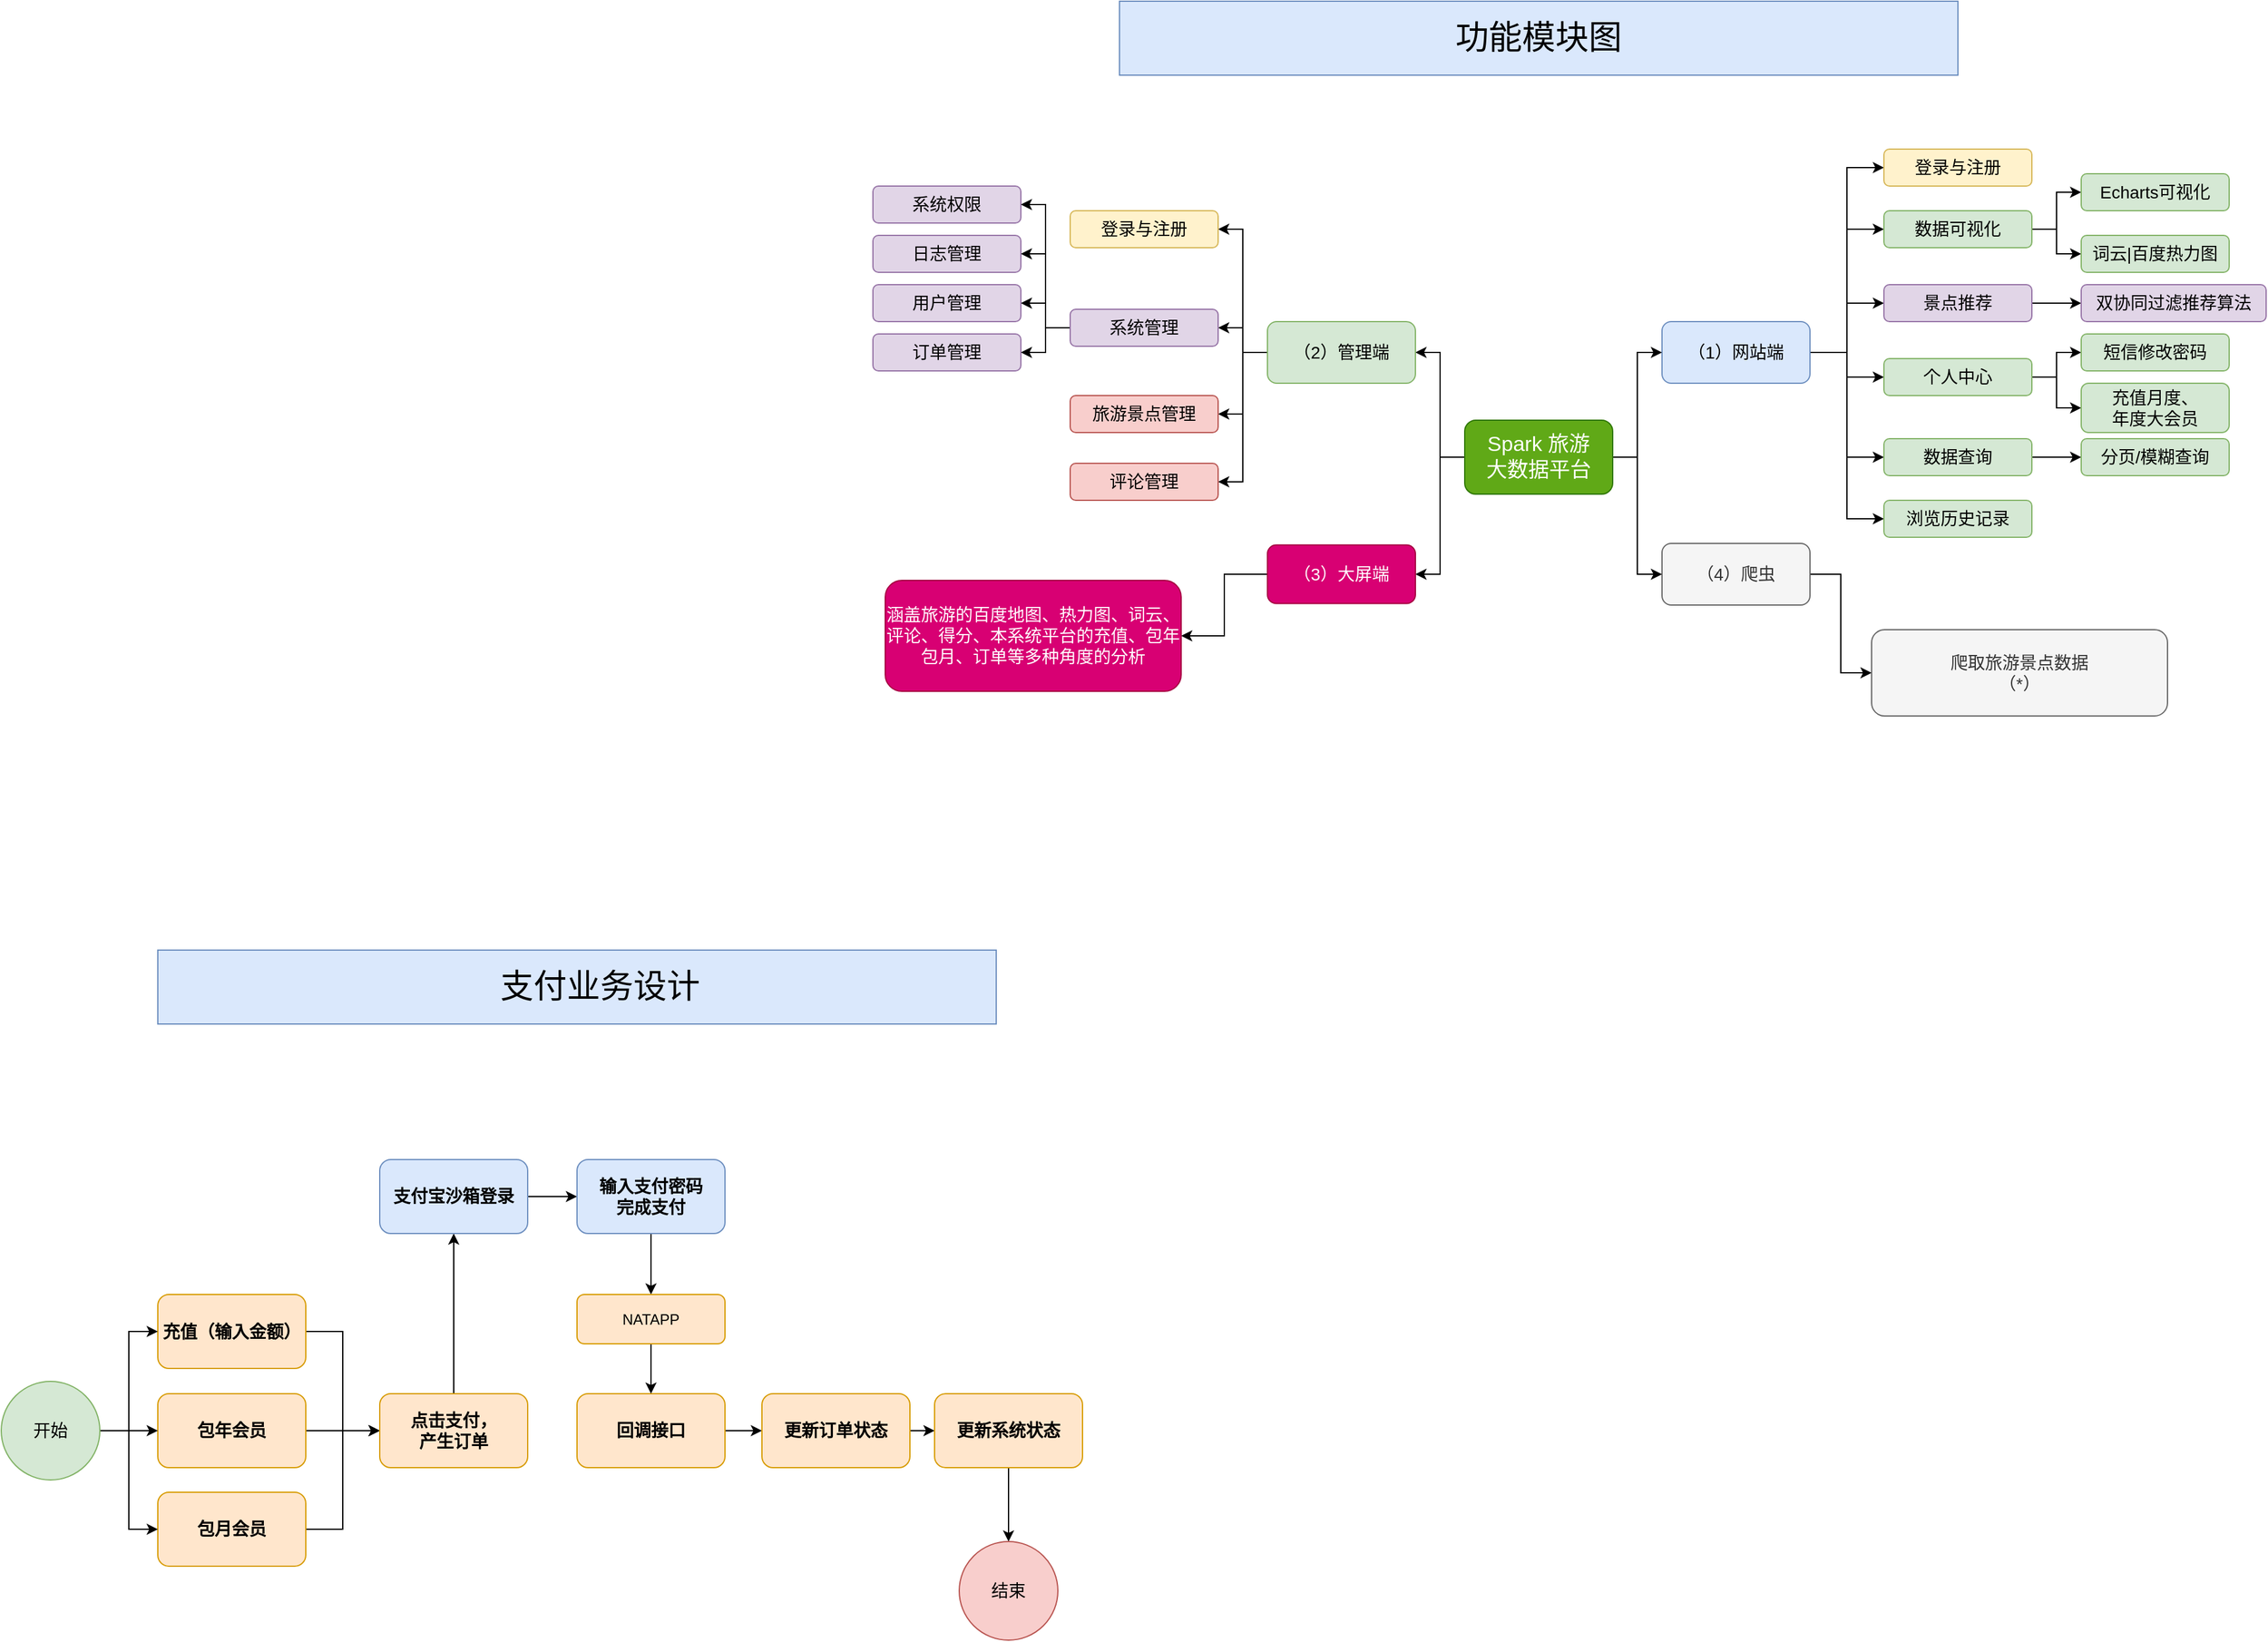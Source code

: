 <mxfile version="21.1.7" type="github">
  <diagram id="gHdGT0hqlNenqPQnGmaF" name="第 1 页">
    <mxGraphModel dx="2638" dy="590" grid="1" gridSize="10" guides="1" tooltips="1" connect="1" arrows="1" fold="1" page="1" pageScale="1" pageWidth="827" pageHeight="1169" math="0" shadow="0">
      <root>
        <mxCell id="0" />
        <mxCell id="1" parent="0" />
        <mxCell id="6_AVYcbNs08KcEML1Ji8-1" value="功能模块图" style="text;html=1;strokeColor=#6c8ebf;fillColor=#dae8fc;align=center;verticalAlign=middle;whiteSpace=wrap;rounded=0;fontSize=27;" parent="1" vertex="1">
          <mxGeometry y="10" width="680" height="60" as="geometry" />
        </mxCell>
        <mxCell id="wtcgkGCjL-V0qk2THGTA-8" value="" style="edgeStyle=orthogonalEdgeStyle;rounded=0;orthogonalLoop=1;jettySize=auto;html=1;" parent="1" target="wtcgkGCjL-V0qk2THGTA-3" edge="1">
          <mxGeometry relative="1" as="geometry">
            <mxPoint x="590" y="295" as="sourcePoint" />
            <Array as="points">
              <mxPoint x="590" y="145" />
            </Array>
          </mxGeometry>
        </mxCell>
        <mxCell id="wtcgkGCjL-V0qk2THGTA-10" style="edgeStyle=orthogonalEdgeStyle;rounded=0;orthogonalLoop=1;jettySize=auto;html=1;exitX=1;exitY=0.5;exitDx=0;exitDy=0;entryX=0;entryY=0.5;entryDx=0;entryDy=0;" parent="1" source="6_AVYcbNs08KcEML1Ji8-2" target="6_AVYcbNs08KcEML1Ji8-4" edge="1">
          <mxGeometry relative="1" as="geometry" />
        </mxCell>
        <mxCell id="wtcgkGCjL-V0qk2THGTA-11" style="edgeStyle=orthogonalEdgeStyle;rounded=0;orthogonalLoop=1;jettySize=auto;html=1;exitX=1;exitY=0.5;exitDx=0;exitDy=0;entryX=0;entryY=0.5;entryDx=0;entryDy=0;" parent="1" source="6_AVYcbNs08KcEML1Ji8-2" target="6_AVYcbNs08KcEML1Ji8-8" edge="1">
          <mxGeometry relative="1" as="geometry" />
        </mxCell>
        <mxCell id="wtcgkGCjL-V0qk2THGTA-12" style="edgeStyle=orthogonalEdgeStyle;rounded=0;orthogonalLoop=1;jettySize=auto;html=1;exitX=1;exitY=0.5;exitDx=0;exitDy=0;entryX=0;entryY=0.5;entryDx=0;entryDy=0;" parent="1" source="6_AVYcbNs08KcEML1Ji8-2" target="6_AVYcbNs08KcEML1Ji8-9" edge="1">
          <mxGeometry relative="1" as="geometry" />
        </mxCell>
        <mxCell id="wtcgkGCjL-V0qk2THGTA-13" style="edgeStyle=orthogonalEdgeStyle;rounded=0;orthogonalLoop=1;jettySize=auto;html=1;exitX=1;exitY=0.5;exitDx=0;exitDy=0;entryX=0;entryY=0.5;entryDx=0;entryDy=0;" parent="1" source="6_AVYcbNs08KcEML1Ji8-2" target="wtcgkGCjL-V0qk2THGTA-2" edge="1">
          <mxGeometry relative="1" as="geometry" />
        </mxCell>
        <mxCell id="jG9ODHnWhC-1K8Zq-rV6-2" style="edgeStyle=orthogonalEdgeStyle;rounded=0;orthogonalLoop=1;jettySize=auto;html=1;exitX=1;exitY=0.5;exitDx=0;exitDy=0;entryX=0;entryY=0.5;entryDx=0;entryDy=0;" parent="1" source="6_AVYcbNs08KcEML1Ji8-2" target="jG9ODHnWhC-1K8Zq-rV6-1" edge="1">
          <mxGeometry relative="1" as="geometry" />
        </mxCell>
        <mxCell id="6_AVYcbNs08KcEML1Ji8-2" value="（1）网站端" style="rounded=1;whiteSpace=wrap;html=1;fontSize=14;fillColor=#dae8fc;strokeColor=#6c8ebf;" parent="1" vertex="1">
          <mxGeometry x="440" y="270" width="120" height="50" as="geometry" />
        </mxCell>
        <mxCell id="wtcgkGCjL-V0qk2THGTA-17" style="edgeStyle=orthogonalEdgeStyle;rounded=0;orthogonalLoop=1;jettySize=auto;html=1;exitX=1;exitY=0.5;exitDx=0;exitDy=0;entryX=0;entryY=0.5;entryDx=0;entryDy=0;" parent="1" source="6_AVYcbNs08KcEML1Ji8-4" target="wtcgkGCjL-V0qk2THGTA-4" edge="1">
          <mxGeometry relative="1" as="geometry" />
        </mxCell>
        <mxCell id="wtcgkGCjL-V0qk2THGTA-18" style="edgeStyle=orthogonalEdgeStyle;rounded=0;orthogonalLoop=1;jettySize=auto;html=1;exitX=1;exitY=0.5;exitDx=0;exitDy=0;entryX=0;entryY=0.5;entryDx=0;entryDy=0;" parent="1" source="6_AVYcbNs08KcEML1Ji8-4" target="wtcgkGCjL-V0qk2THGTA-5" edge="1">
          <mxGeometry relative="1" as="geometry" />
        </mxCell>
        <mxCell id="6_AVYcbNs08KcEML1Ji8-4" value="数据可视化" style="rounded=1;whiteSpace=wrap;html=1;fontSize=14;fillColor=#d5e8d4;strokeColor=#82b366;" parent="1" vertex="1">
          <mxGeometry x="620" y="180" width="120" height="30" as="geometry" />
        </mxCell>
        <mxCell id="wtcgkGCjL-V0qk2THGTA-16" style="edgeStyle=orthogonalEdgeStyle;rounded=0;orthogonalLoop=1;jettySize=auto;html=1;exitX=1;exitY=0.5;exitDx=0;exitDy=0;entryX=0;entryY=0.5;entryDx=0;entryDy=0;" parent="1" source="6_AVYcbNs08KcEML1Ji8-8" target="wtcgkGCjL-V0qk2THGTA-15" edge="1">
          <mxGeometry relative="1" as="geometry" />
        </mxCell>
        <mxCell id="6_AVYcbNs08KcEML1Ji8-8" value="景点推荐" style="rounded=1;whiteSpace=wrap;html=1;fontSize=14;fillColor=#e1d5e7;strokeColor=#9673a6;" parent="1" vertex="1">
          <mxGeometry x="620" y="240" width="120" height="30" as="geometry" />
        </mxCell>
        <mxCell id="wtcgkGCjL-V0qk2THGTA-14" style="edgeStyle=orthogonalEdgeStyle;rounded=0;orthogonalLoop=1;jettySize=auto;html=1;exitX=1;exitY=0.5;exitDx=0;exitDy=0;entryX=0;entryY=0.5;entryDx=0;entryDy=0;" parent="1" source="6_AVYcbNs08KcEML1Ji8-9" target="wtcgkGCjL-V0qk2THGTA-6" edge="1">
          <mxGeometry relative="1" as="geometry" />
        </mxCell>
        <mxCell id="6_AVYcbNs08KcEML1Ji8-9" value="数据查询" style="rounded=1;whiteSpace=wrap;html=1;fontSize=14;fillColor=#d5e8d4;strokeColor=#82b366;" parent="1" vertex="1">
          <mxGeometry x="620" y="365" width="120" height="30" as="geometry" />
        </mxCell>
        <mxCell id="wtcgkGCjL-V0qk2THGTA-2" value="浏览历史记录" style="rounded=1;whiteSpace=wrap;html=1;fontSize=14;fillColor=#d5e8d4;strokeColor=#82b366;" parent="1" vertex="1">
          <mxGeometry x="620" y="415" width="120" height="30" as="geometry" />
        </mxCell>
        <mxCell id="wtcgkGCjL-V0qk2THGTA-3" value="登录与注册" style="rounded=1;whiteSpace=wrap;html=1;fontSize=14;fillColor=#fff2cc;strokeColor=#d6b656;" parent="1" vertex="1">
          <mxGeometry x="620" y="130" width="120" height="30" as="geometry" />
        </mxCell>
        <mxCell id="wtcgkGCjL-V0qk2THGTA-4" value="Echarts可视化" style="rounded=1;whiteSpace=wrap;html=1;fontSize=14;fillColor=#d5e8d4;strokeColor=#82b366;" parent="1" vertex="1">
          <mxGeometry x="780" y="150" width="120" height="30" as="geometry" />
        </mxCell>
        <mxCell id="wtcgkGCjL-V0qk2THGTA-5" value="词云|百度热力图" style="rounded=1;whiteSpace=wrap;html=1;fontSize=14;fillColor=#d5e8d4;strokeColor=#82b366;" parent="1" vertex="1">
          <mxGeometry x="780" y="200" width="120" height="30" as="geometry" />
        </mxCell>
        <mxCell id="wtcgkGCjL-V0qk2THGTA-6" value="分页/模糊查询" style="rounded=1;whiteSpace=wrap;html=1;fontSize=14;fillColor=#d5e8d4;strokeColor=#82b366;" parent="1" vertex="1">
          <mxGeometry x="780" y="365" width="120" height="30" as="geometry" />
        </mxCell>
        <mxCell id="wtcgkGCjL-V0qk2THGTA-15" value="双协同过滤推荐算法" style="rounded=1;whiteSpace=wrap;html=1;fontSize=14;fillColor=#e1d5e7;strokeColor=#9673a6;" parent="1" vertex="1">
          <mxGeometry x="780" y="240" width="150" height="30" as="geometry" />
        </mxCell>
        <mxCell id="U2U8d9sQ9sILnOG547oe-28" style="edgeStyle=orthogonalEdgeStyle;rounded=0;orthogonalLoop=1;jettySize=auto;html=1;exitX=1;exitY=0.5;exitDx=0;exitDy=0;entryX=0;entryY=0.5;entryDx=0;entryDy=0;" parent="1" source="wtcgkGCjL-V0qk2THGTA-19" target="U2U8d9sQ9sILnOG547oe-27" edge="1">
          <mxGeometry relative="1" as="geometry" />
        </mxCell>
        <mxCell id="wtcgkGCjL-V0qk2THGTA-19" value="（4）爬虫" style="rounded=1;whiteSpace=wrap;html=1;fontSize=14;fillColor=#f5f5f5;strokeColor=#666666;fontColor=#333333;" parent="1" vertex="1">
          <mxGeometry x="440" y="450" width="120" height="50" as="geometry" />
        </mxCell>
        <mxCell id="b_gnWmMxrn5kn90ioG4K-3" style="edgeStyle=orthogonalEdgeStyle;rounded=0;orthogonalLoop=1;jettySize=auto;html=1;exitX=1;exitY=0.5;exitDx=0;exitDy=0;entryX=0;entryY=0.5;entryDx=0;entryDy=0;" parent="1" source="jG9ODHnWhC-1K8Zq-rV6-1" target="b_gnWmMxrn5kn90ioG4K-1" edge="1">
          <mxGeometry relative="1" as="geometry" />
        </mxCell>
        <mxCell id="b_gnWmMxrn5kn90ioG4K-4" style="edgeStyle=orthogonalEdgeStyle;rounded=0;orthogonalLoop=1;jettySize=auto;html=1;exitX=1;exitY=0.5;exitDx=0;exitDy=0;entryX=0;entryY=0.5;entryDx=0;entryDy=0;" parent="1" source="jG9ODHnWhC-1K8Zq-rV6-1" target="b_gnWmMxrn5kn90ioG4K-2" edge="1">
          <mxGeometry relative="1" as="geometry" />
        </mxCell>
        <mxCell id="jG9ODHnWhC-1K8Zq-rV6-1" value="个人中心" style="rounded=1;whiteSpace=wrap;html=1;fontSize=14;fillColor=#d5e8d4;strokeColor=#82b366;" parent="1" vertex="1">
          <mxGeometry x="620" y="300" width="120" height="30" as="geometry" />
        </mxCell>
        <mxCell id="IFDbjYEKfMzznov-QCEN-2" style="edgeStyle=orthogonalEdgeStyle;rounded=0;orthogonalLoop=1;jettySize=auto;html=1;exitX=0.5;exitY=1;exitDx=0;exitDy=0;" parent="1" source="wtcgkGCjL-V0qk2THGTA-6" target="wtcgkGCjL-V0qk2THGTA-6" edge="1">
          <mxGeometry relative="1" as="geometry" />
        </mxCell>
        <mxCell id="IFDbjYEKfMzznov-QCEN-6" style="edgeStyle=orthogonalEdgeStyle;rounded=0;orthogonalLoop=1;jettySize=auto;html=1;exitX=0;exitY=0.5;exitDx=0;exitDy=0;entryX=1;entryY=0.5;entryDx=0;entryDy=0;fontSize=17;" parent="1" source="IFDbjYEKfMzznov-QCEN-3" target="IFDbjYEKfMzznov-QCEN-4" edge="1">
          <mxGeometry relative="1" as="geometry" />
        </mxCell>
        <mxCell id="IFDbjYEKfMzznov-QCEN-7" style="edgeStyle=orthogonalEdgeStyle;rounded=0;orthogonalLoop=1;jettySize=auto;html=1;exitX=1;exitY=0.5;exitDx=0;exitDy=0;entryX=0;entryY=0.5;entryDx=0;entryDy=0;fontSize=17;" parent="1" source="IFDbjYEKfMzznov-QCEN-3" target="6_AVYcbNs08KcEML1Ji8-2" edge="1">
          <mxGeometry relative="1" as="geometry" />
        </mxCell>
        <mxCell id="IFDbjYEKfMzznov-QCEN-8" style="edgeStyle=orthogonalEdgeStyle;rounded=0;orthogonalLoop=1;jettySize=auto;html=1;exitX=1;exitY=0.5;exitDx=0;exitDy=0;entryX=0;entryY=0.5;entryDx=0;entryDy=0;fontSize=17;" parent="1" source="IFDbjYEKfMzznov-QCEN-3" target="wtcgkGCjL-V0qk2THGTA-19" edge="1">
          <mxGeometry relative="1" as="geometry" />
        </mxCell>
        <mxCell id="IFDbjYEKfMzznov-QCEN-9" style="edgeStyle=orthogonalEdgeStyle;rounded=0;orthogonalLoop=1;jettySize=auto;html=1;exitX=0;exitY=0.5;exitDx=0;exitDy=0;entryX=1;entryY=0.5;entryDx=0;entryDy=0;fontSize=17;" parent="1" source="IFDbjYEKfMzznov-QCEN-3" target="IFDbjYEKfMzznov-QCEN-5" edge="1">
          <mxGeometry relative="1" as="geometry" />
        </mxCell>
        <mxCell id="IFDbjYEKfMzznov-QCEN-3" value="Spark 旅游&lt;br&gt;大数据平台" style="rounded=1;whiteSpace=wrap;html=1;fontSize=17;fillColor=#60a917;strokeColor=#2D7600;fontColor=#ffffff;" parent="1" vertex="1">
          <mxGeometry x="280" y="350" width="120" height="60" as="geometry" />
        </mxCell>
        <mxCell id="U2U8d9sQ9sILnOG547oe-15" style="edgeStyle=orthogonalEdgeStyle;rounded=0;orthogonalLoop=1;jettySize=auto;html=1;exitX=0;exitY=0.5;exitDx=0;exitDy=0;entryX=1;entryY=0.5;entryDx=0;entryDy=0;" parent="1" source="IFDbjYEKfMzznov-QCEN-4" target="U2U8d9sQ9sILnOG547oe-13" edge="1">
          <mxGeometry relative="1" as="geometry" />
        </mxCell>
        <mxCell id="U2U8d9sQ9sILnOG547oe-23" style="edgeStyle=orthogonalEdgeStyle;rounded=0;orthogonalLoop=1;jettySize=auto;html=1;exitX=0;exitY=0.5;exitDx=0;exitDy=0;entryX=1;entryY=0.5;entryDx=0;entryDy=0;" parent="1" source="IFDbjYEKfMzznov-QCEN-4" target="U2U8d9sQ9sILnOG547oe-14" edge="1">
          <mxGeometry relative="1" as="geometry" />
        </mxCell>
        <mxCell id="U2U8d9sQ9sILnOG547oe-24" style="edgeStyle=orthogonalEdgeStyle;rounded=0;orthogonalLoop=1;jettySize=auto;html=1;exitX=0;exitY=0.5;exitDx=0;exitDy=0;entryX=1;entryY=0.5;entryDx=0;entryDy=0;" parent="1" source="IFDbjYEKfMzznov-QCEN-4" target="U2U8d9sQ9sILnOG547oe-2" edge="1">
          <mxGeometry relative="1" as="geometry" />
        </mxCell>
        <mxCell id="GiAVZ2iymkBQcYbTgc6A-2" style="edgeStyle=orthogonalEdgeStyle;rounded=0;orthogonalLoop=1;jettySize=auto;html=1;exitX=0;exitY=0.5;exitDx=0;exitDy=0;entryX=1;entryY=0.5;entryDx=0;entryDy=0;" parent="1" source="IFDbjYEKfMzznov-QCEN-4" target="GiAVZ2iymkBQcYbTgc6A-1" edge="1">
          <mxGeometry relative="1" as="geometry" />
        </mxCell>
        <mxCell id="IFDbjYEKfMzznov-QCEN-4" value="（2）管理端" style="rounded=1;whiteSpace=wrap;html=1;fontSize=14;fillColor=#d5e8d4;strokeColor=#82b366;" parent="1" vertex="1">
          <mxGeometry x="120" y="270" width="120" height="50" as="geometry" />
        </mxCell>
        <mxCell id="U2U8d9sQ9sILnOG547oe-26" style="edgeStyle=orthogonalEdgeStyle;rounded=0;orthogonalLoop=1;jettySize=auto;html=1;exitX=0;exitY=0.5;exitDx=0;exitDy=0;entryX=1;entryY=0.5;entryDx=0;entryDy=0;" parent="1" source="IFDbjYEKfMzznov-QCEN-5" target="U2U8d9sQ9sILnOG547oe-25" edge="1">
          <mxGeometry relative="1" as="geometry" />
        </mxCell>
        <mxCell id="IFDbjYEKfMzznov-QCEN-5" value="（3）大屏端" style="rounded=1;whiteSpace=wrap;html=1;fontSize=14;fillColor=#d80073;strokeColor=#A50040;fontColor=#ffffff;" parent="1" vertex="1">
          <mxGeometry x="120" y="451.25" width="120" height="47.5" as="geometry" />
        </mxCell>
        <mxCell id="U2U8d9sQ9sILnOG547oe-1" value="用户管理" style="rounded=1;whiteSpace=wrap;html=1;fontSize=14;fillColor=#e1d5e7;strokeColor=#9673a6;" parent="1" vertex="1">
          <mxGeometry x="-200" y="240" width="120" height="30" as="geometry" />
        </mxCell>
        <mxCell id="U2U8d9sQ9sILnOG547oe-2" value="登录与注册" style="rounded=1;whiteSpace=wrap;html=1;fontSize=14;fillColor=#fff2cc;strokeColor=#d6b656;" parent="1" vertex="1">
          <mxGeometry x="-40" y="180" width="120" height="30" as="geometry" />
        </mxCell>
        <mxCell id="U2U8d9sQ9sILnOG547oe-3" value="系统权限" style="rounded=1;whiteSpace=wrap;html=1;fontSize=14;fillColor=#e1d5e7;strokeColor=#9673a6;" parent="1" vertex="1">
          <mxGeometry x="-200" y="160" width="120" height="30" as="geometry" />
        </mxCell>
        <mxCell id="U2U8d9sQ9sILnOG547oe-7" value="订单管理" style="rounded=1;whiteSpace=wrap;html=1;fontSize=14;fillColor=#e1d5e7;strokeColor=#9673a6;" parent="1" vertex="1">
          <mxGeometry x="-200" y="280" width="120" height="30" as="geometry" />
        </mxCell>
        <mxCell id="U2U8d9sQ9sILnOG547oe-9" value="日志管理" style="rounded=1;whiteSpace=wrap;html=1;fontSize=14;fillColor=#e1d5e7;strokeColor=#9673a6;" parent="1" vertex="1">
          <mxGeometry x="-200" y="200" width="120" height="30" as="geometry" />
        </mxCell>
        <mxCell id="U2U8d9sQ9sILnOG547oe-13" value="旅游景点管理" style="rounded=1;whiteSpace=wrap;html=1;fontSize=14;fillColor=#f8cecc;strokeColor=#b85450;" parent="1" vertex="1">
          <mxGeometry x="-40" y="330" width="120" height="30" as="geometry" />
        </mxCell>
        <mxCell id="U2U8d9sQ9sILnOG547oe-19" style="edgeStyle=orthogonalEdgeStyle;rounded=0;orthogonalLoop=1;jettySize=auto;html=1;exitX=0;exitY=0.5;exitDx=0;exitDy=0;entryX=1;entryY=0.5;entryDx=0;entryDy=0;" parent="1" source="U2U8d9sQ9sILnOG547oe-14" target="U2U8d9sQ9sILnOG547oe-9" edge="1">
          <mxGeometry relative="1" as="geometry" />
        </mxCell>
        <mxCell id="U2U8d9sQ9sILnOG547oe-20" style="edgeStyle=orthogonalEdgeStyle;rounded=0;orthogonalLoop=1;jettySize=auto;html=1;exitX=0;exitY=0.5;exitDx=0;exitDy=0;entryX=1;entryY=0.5;entryDx=0;entryDy=0;" parent="1" source="U2U8d9sQ9sILnOG547oe-14" target="U2U8d9sQ9sILnOG547oe-1" edge="1">
          <mxGeometry relative="1" as="geometry" />
        </mxCell>
        <mxCell id="U2U8d9sQ9sILnOG547oe-21" style="edgeStyle=orthogonalEdgeStyle;rounded=0;orthogonalLoop=1;jettySize=auto;html=1;exitX=0;exitY=0.5;exitDx=0;exitDy=0;entryX=1;entryY=0.5;entryDx=0;entryDy=0;" parent="1" source="U2U8d9sQ9sILnOG547oe-14" target="U2U8d9sQ9sILnOG547oe-7" edge="1">
          <mxGeometry relative="1" as="geometry" />
        </mxCell>
        <mxCell id="U2U8d9sQ9sILnOG547oe-22" style="edgeStyle=orthogonalEdgeStyle;rounded=0;orthogonalLoop=1;jettySize=auto;html=1;exitX=0;exitY=0.5;exitDx=0;exitDy=0;entryX=1;entryY=0.5;entryDx=0;entryDy=0;" parent="1" source="U2U8d9sQ9sILnOG547oe-14" target="U2U8d9sQ9sILnOG547oe-3" edge="1">
          <mxGeometry relative="1" as="geometry" />
        </mxCell>
        <mxCell id="U2U8d9sQ9sILnOG547oe-14" value="系统管理" style="rounded=1;whiteSpace=wrap;html=1;fontSize=14;fillColor=#e1d5e7;strokeColor=#9673a6;" parent="1" vertex="1">
          <mxGeometry x="-40" y="260" width="120" height="30" as="geometry" />
        </mxCell>
        <mxCell id="U2U8d9sQ9sILnOG547oe-25" value="涵盖旅游的百度地图、热力图、词云、评论、得分、本系统平台的充值、包年包月、订单等多种角度的分析" style="rounded=1;whiteSpace=wrap;html=1;fontSize=14;fillColor=#d80073;strokeColor=#A50040;fontColor=#ffffff;" parent="1" vertex="1">
          <mxGeometry x="-190" y="480" width="240" height="90" as="geometry" />
        </mxCell>
        <mxCell id="U2U8d9sQ9sILnOG547oe-27" value="爬取旅游景点数据&lt;br&gt;（*）" style="rounded=1;whiteSpace=wrap;html=1;fontSize=14;fillColor=#f5f5f5;strokeColor=#666666;fontColor=#333333;" parent="1" vertex="1">
          <mxGeometry x="610" y="520" width="240" height="70" as="geometry" />
        </mxCell>
        <mxCell id="U2U8d9sQ9sILnOG547oe-29" value="&amp;nbsp; &amp;nbsp; &amp;nbsp;支付业务设计" style="text;html=1;strokeColor=#6c8ebf;fillColor=#dae8fc;align=center;verticalAlign=middle;whiteSpace=wrap;rounded=0;fontSize=27;" parent="1" vertex="1">
          <mxGeometry x="-780" y="780" width="680" height="60" as="geometry" />
        </mxCell>
        <mxCell id="U2U8d9sQ9sILnOG547oe-45" style="edgeStyle=orthogonalEdgeStyle;rounded=0;orthogonalLoop=1;jettySize=auto;html=1;exitX=1;exitY=0.5;exitDx=0;exitDy=0;entryX=0;entryY=0.5;entryDx=0;entryDy=0;fontSize=14;" parent="1" source="U2U8d9sQ9sILnOG547oe-30" target="U2U8d9sQ9sILnOG547oe-33" edge="1">
          <mxGeometry relative="1" as="geometry" />
        </mxCell>
        <mxCell id="U2U8d9sQ9sILnOG547oe-30" value="充值（输入金额）" style="rounded=1;whiteSpace=wrap;html=1;fontStyle=1;fontSize=14;fillColor=#ffe6cc;strokeColor=#d79b00;" parent="1" vertex="1">
          <mxGeometry x="-780" y="1059.5" width="120" height="60" as="geometry" />
        </mxCell>
        <mxCell id="U2U8d9sQ9sILnOG547oe-46" style="edgeStyle=orthogonalEdgeStyle;rounded=0;orthogonalLoop=1;jettySize=auto;html=1;exitX=1;exitY=0.5;exitDx=0;exitDy=0;fontSize=14;" parent="1" source="U2U8d9sQ9sILnOG547oe-31" edge="1">
          <mxGeometry relative="1" as="geometry">
            <mxPoint x="-600" y="1170" as="targetPoint" />
          </mxGeometry>
        </mxCell>
        <mxCell id="U2U8d9sQ9sILnOG547oe-31" value="包年会员" style="rounded=1;whiteSpace=wrap;html=1;fontStyle=1;fontSize=14;fillColor=#ffe6cc;strokeColor=#d79b00;" parent="1" vertex="1">
          <mxGeometry x="-780" y="1140" width="120" height="60" as="geometry" />
        </mxCell>
        <mxCell id="U2U8d9sQ9sILnOG547oe-44" style="edgeStyle=orthogonalEdgeStyle;rounded=0;orthogonalLoop=1;jettySize=auto;html=1;exitX=1;exitY=0.5;exitDx=0;exitDy=0;entryX=0;entryY=0.5;entryDx=0;entryDy=0;fontSize=14;" parent="1" source="U2U8d9sQ9sILnOG547oe-32" target="U2U8d9sQ9sILnOG547oe-33" edge="1">
          <mxGeometry relative="1" as="geometry" />
        </mxCell>
        <mxCell id="U2U8d9sQ9sILnOG547oe-32" value="包月会员" style="rounded=1;whiteSpace=wrap;html=1;fontStyle=1;fontSize=14;fillColor=#ffe6cc;strokeColor=#d79b00;" parent="1" vertex="1">
          <mxGeometry x="-780" y="1220" width="120" height="60" as="geometry" />
        </mxCell>
        <mxCell id="U2U8d9sQ9sILnOG547oe-47" style="edgeStyle=orthogonalEdgeStyle;rounded=0;orthogonalLoop=1;jettySize=auto;html=1;exitX=0.5;exitY=0;exitDx=0;exitDy=0;entryX=0.5;entryY=1;entryDx=0;entryDy=0;fontSize=14;" parent="1" source="U2U8d9sQ9sILnOG547oe-33" target="U2U8d9sQ9sILnOG547oe-34" edge="1">
          <mxGeometry relative="1" as="geometry" />
        </mxCell>
        <mxCell id="U2U8d9sQ9sILnOG547oe-33" value="点击支付，&lt;br&gt;产生订单" style="rounded=1;whiteSpace=wrap;html=1;fontStyle=1;fontSize=14;fillColor=#ffe6cc;strokeColor=#d79b00;" parent="1" vertex="1">
          <mxGeometry x="-600" y="1140" width="120" height="60" as="geometry" />
        </mxCell>
        <mxCell id="U2U8d9sQ9sILnOG547oe-48" style="edgeStyle=orthogonalEdgeStyle;rounded=0;orthogonalLoop=1;jettySize=auto;html=1;exitX=1;exitY=0.5;exitDx=0;exitDy=0;entryX=0;entryY=0.5;entryDx=0;entryDy=0;fontSize=14;" parent="1" source="U2U8d9sQ9sILnOG547oe-34" target="U2U8d9sQ9sILnOG547oe-35" edge="1">
          <mxGeometry relative="1" as="geometry" />
        </mxCell>
        <mxCell id="U2U8d9sQ9sILnOG547oe-34" value="支付宝沙箱登录" style="rounded=1;whiteSpace=wrap;html=1;fontStyle=1;fontSize=14;fillColor=#dae8fc;strokeColor=#6c8ebf;" parent="1" vertex="1">
          <mxGeometry x="-600" y="950" width="120" height="60" as="geometry" />
        </mxCell>
        <mxCell id="U2U8d9sQ9sILnOG547oe-49" style="edgeStyle=orthogonalEdgeStyle;rounded=0;orthogonalLoop=1;jettySize=auto;html=1;exitX=0.5;exitY=1;exitDx=0;exitDy=0;fontSize=14;entryX=0.5;entryY=0;entryDx=0;entryDy=0;" parent="1" source="U2U8d9sQ9sILnOG547oe-35" target="Yt5vqHqGk30RE-sgk8aL-1" edge="1">
          <mxGeometry relative="1" as="geometry">
            <mxPoint x="-300" y="1070" as="targetPoint" />
          </mxGeometry>
        </mxCell>
        <mxCell id="U2U8d9sQ9sILnOG547oe-35" value="输入支付密码&lt;br&gt;完成支付" style="rounded=1;whiteSpace=wrap;html=1;fontStyle=1;fontSize=14;fillColor=#dae8fc;strokeColor=#6c8ebf;" parent="1" vertex="1">
          <mxGeometry x="-440" y="950" width="120" height="60" as="geometry" />
        </mxCell>
        <mxCell id="U2U8d9sQ9sILnOG547oe-50" style="edgeStyle=orthogonalEdgeStyle;rounded=0;orthogonalLoop=1;jettySize=auto;html=1;exitX=1;exitY=0.5;exitDx=0;exitDy=0;entryX=0;entryY=0.5;entryDx=0;entryDy=0;fontSize=14;" parent="1" source="U2U8d9sQ9sILnOG547oe-36" target="U2U8d9sQ9sILnOG547oe-37" edge="1">
          <mxGeometry relative="1" as="geometry" />
        </mxCell>
        <mxCell id="U2U8d9sQ9sILnOG547oe-36" value="回调接口" style="rounded=1;whiteSpace=wrap;html=1;fontStyle=1;fontSize=14;fillColor=#ffe6cc;strokeColor=#d79b00;" parent="1" vertex="1">
          <mxGeometry x="-440" y="1140" width="120" height="60" as="geometry" />
        </mxCell>
        <mxCell id="U2U8d9sQ9sILnOG547oe-51" style="edgeStyle=orthogonalEdgeStyle;rounded=0;orthogonalLoop=1;jettySize=auto;html=1;exitX=1;exitY=0.5;exitDx=0;exitDy=0;entryX=0;entryY=0.5;entryDx=0;entryDy=0;fontSize=14;" parent="1" source="U2U8d9sQ9sILnOG547oe-37" target="U2U8d9sQ9sILnOG547oe-38" edge="1">
          <mxGeometry relative="1" as="geometry" />
        </mxCell>
        <mxCell id="U2U8d9sQ9sILnOG547oe-37" value="更新订单状态" style="rounded=1;whiteSpace=wrap;html=1;fontStyle=1;fontSize=14;fillColor=#ffe6cc;strokeColor=#d79b00;" parent="1" vertex="1">
          <mxGeometry x="-290" y="1140" width="120" height="60" as="geometry" />
        </mxCell>
        <mxCell id="U2U8d9sQ9sILnOG547oe-52" style="edgeStyle=orthogonalEdgeStyle;rounded=0;orthogonalLoop=1;jettySize=auto;html=1;exitX=0.5;exitY=1;exitDx=0;exitDy=0;fontSize=14;" parent="1" source="U2U8d9sQ9sILnOG547oe-38" target="U2U8d9sQ9sILnOG547oe-40" edge="1">
          <mxGeometry relative="1" as="geometry" />
        </mxCell>
        <mxCell id="U2U8d9sQ9sILnOG547oe-38" value="更新系统状态" style="rounded=1;whiteSpace=wrap;html=1;fontStyle=1;fontSize=14;fillColor=#ffe6cc;strokeColor=#d79b00;" parent="1" vertex="1">
          <mxGeometry x="-150" y="1140" width="120" height="60" as="geometry" />
        </mxCell>
        <mxCell id="U2U8d9sQ9sILnOG547oe-41" style="edgeStyle=orthogonalEdgeStyle;rounded=0;orthogonalLoop=1;jettySize=auto;html=1;exitX=1;exitY=0.5;exitDx=0;exitDy=0;entryX=0;entryY=0.5;entryDx=0;entryDy=0;fontSize=14;" parent="1" source="U2U8d9sQ9sILnOG547oe-39" target="U2U8d9sQ9sILnOG547oe-31" edge="1">
          <mxGeometry relative="1" as="geometry" />
        </mxCell>
        <mxCell id="U2U8d9sQ9sILnOG547oe-42" style="edgeStyle=orthogonalEdgeStyle;rounded=0;orthogonalLoop=1;jettySize=auto;html=1;exitX=1;exitY=0.5;exitDx=0;exitDy=0;entryX=0;entryY=0.5;entryDx=0;entryDy=0;fontSize=14;" parent="1" source="U2U8d9sQ9sILnOG547oe-39" target="U2U8d9sQ9sILnOG547oe-30" edge="1">
          <mxGeometry relative="1" as="geometry" />
        </mxCell>
        <mxCell id="U2U8d9sQ9sILnOG547oe-43" style="edgeStyle=orthogonalEdgeStyle;rounded=0;orthogonalLoop=1;jettySize=auto;html=1;exitX=1;exitY=0.5;exitDx=0;exitDy=0;entryX=0;entryY=0.5;entryDx=0;entryDy=0;fontSize=14;" parent="1" source="U2U8d9sQ9sILnOG547oe-39" target="U2U8d9sQ9sILnOG547oe-32" edge="1">
          <mxGeometry relative="1" as="geometry" />
        </mxCell>
        <mxCell id="U2U8d9sQ9sILnOG547oe-39" value="开始" style="ellipse;whiteSpace=wrap;html=1;aspect=fixed;fontSize=14;fillColor=#d5e8d4;strokeColor=#82b366;" parent="1" vertex="1">
          <mxGeometry x="-907" y="1130" width="80" height="80" as="geometry" />
        </mxCell>
        <mxCell id="U2U8d9sQ9sILnOG547oe-40" value="结束" style="ellipse;whiteSpace=wrap;html=1;aspect=fixed;fontSize=14;fillColor=#f8cecc;strokeColor=#b85450;" parent="1" vertex="1">
          <mxGeometry x="-130" y="1260" width="80" height="80" as="geometry" />
        </mxCell>
        <mxCell id="Yt5vqHqGk30RE-sgk8aL-2" style="edgeStyle=orthogonalEdgeStyle;rounded=0;orthogonalLoop=1;jettySize=auto;html=1;exitX=0.5;exitY=1;exitDx=0;exitDy=0;entryX=0.5;entryY=0;entryDx=0;entryDy=0;" parent="1" source="Yt5vqHqGk30RE-sgk8aL-1" target="U2U8d9sQ9sILnOG547oe-36" edge="1">
          <mxGeometry relative="1" as="geometry" />
        </mxCell>
        <mxCell id="Yt5vqHqGk30RE-sgk8aL-1" value="NATAPP" style="rounded=1;whiteSpace=wrap;html=1;fillColor=#ffe6cc;strokeColor=#d79b00;" parent="1" vertex="1">
          <mxGeometry x="-440" y="1059.5" width="120" height="40" as="geometry" />
        </mxCell>
        <mxCell id="b_gnWmMxrn5kn90ioG4K-1" value="短信修改密码" style="rounded=1;whiteSpace=wrap;html=1;fontSize=14;fillColor=#d5e8d4;strokeColor=#82b366;" parent="1" vertex="1">
          <mxGeometry x="780" y="280" width="120" height="30" as="geometry" />
        </mxCell>
        <mxCell id="b_gnWmMxrn5kn90ioG4K-2" value="充值月度、&lt;br&gt;年度大会员" style="rounded=1;whiteSpace=wrap;html=1;fontSize=14;fillColor=#d5e8d4;strokeColor=#82b366;" parent="1" vertex="1">
          <mxGeometry x="780" y="320" width="120" height="40" as="geometry" />
        </mxCell>
        <mxCell id="GiAVZ2iymkBQcYbTgc6A-1" value="评论管理" style="rounded=1;whiteSpace=wrap;html=1;fontSize=14;fillColor=#f8cecc;strokeColor=#b85450;" parent="1" vertex="1">
          <mxGeometry x="-40" y="385" width="120" height="30" as="geometry" />
        </mxCell>
      </root>
    </mxGraphModel>
  </diagram>
</mxfile>
